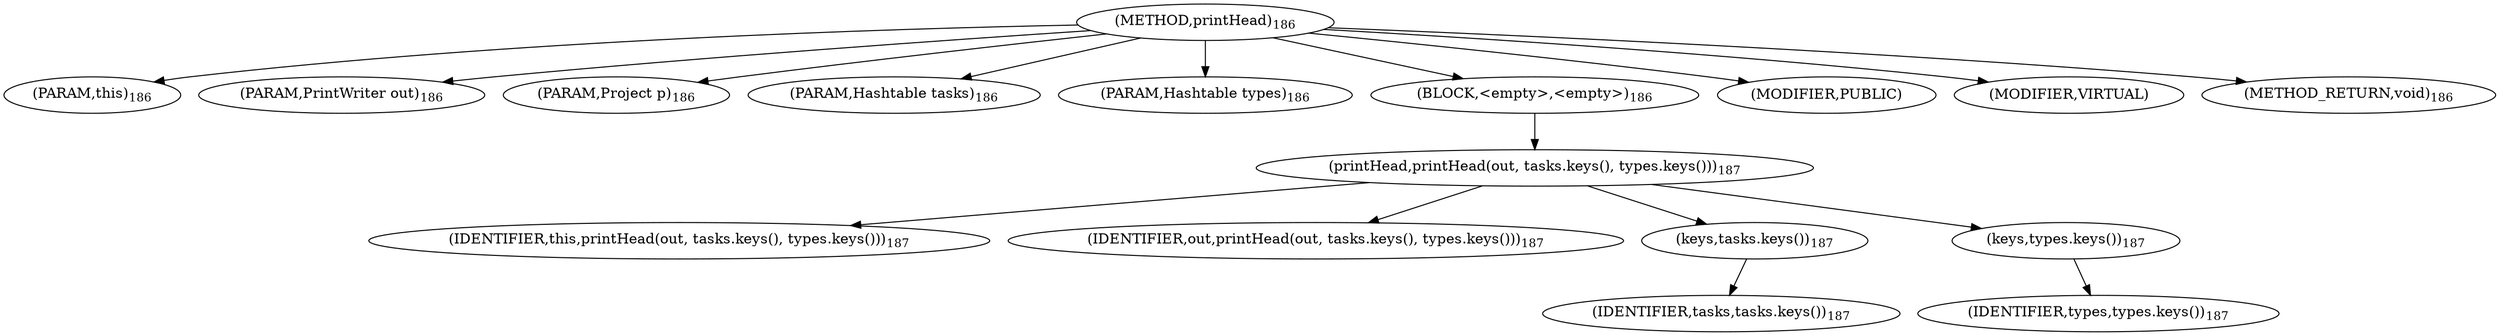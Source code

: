 digraph "printHead" {  
"325" [label = <(METHOD,printHead)<SUB>186</SUB>> ]
"26" [label = <(PARAM,this)<SUB>186</SUB>> ]
"326" [label = <(PARAM,PrintWriter out)<SUB>186</SUB>> ]
"327" [label = <(PARAM,Project p)<SUB>186</SUB>> ]
"328" [label = <(PARAM,Hashtable tasks)<SUB>186</SUB>> ]
"329" [label = <(PARAM,Hashtable types)<SUB>186</SUB>> ]
"330" [label = <(BLOCK,&lt;empty&gt;,&lt;empty&gt;)<SUB>186</SUB>> ]
"331" [label = <(printHead,printHead(out, tasks.keys(), types.keys()))<SUB>187</SUB>> ]
"25" [label = <(IDENTIFIER,this,printHead(out, tasks.keys(), types.keys()))<SUB>187</SUB>> ]
"332" [label = <(IDENTIFIER,out,printHead(out, tasks.keys(), types.keys()))<SUB>187</SUB>> ]
"333" [label = <(keys,tasks.keys())<SUB>187</SUB>> ]
"334" [label = <(IDENTIFIER,tasks,tasks.keys())<SUB>187</SUB>> ]
"335" [label = <(keys,types.keys())<SUB>187</SUB>> ]
"336" [label = <(IDENTIFIER,types,types.keys())<SUB>187</SUB>> ]
"337" [label = <(MODIFIER,PUBLIC)> ]
"338" [label = <(MODIFIER,VIRTUAL)> ]
"339" [label = <(METHOD_RETURN,void)<SUB>186</SUB>> ]
  "325" -> "26" 
  "325" -> "326" 
  "325" -> "327" 
  "325" -> "328" 
  "325" -> "329" 
  "325" -> "330" 
  "325" -> "337" 
  "325" -> "338" 
  "325" -> "339" 
  "330" -> "331" 
  "331" -> "25" 
  "331" -> "332" 
  "331" -> "333" 
  "331" -> "335" 
  "333" -> "334" 
  "335" -> "336" 
}
